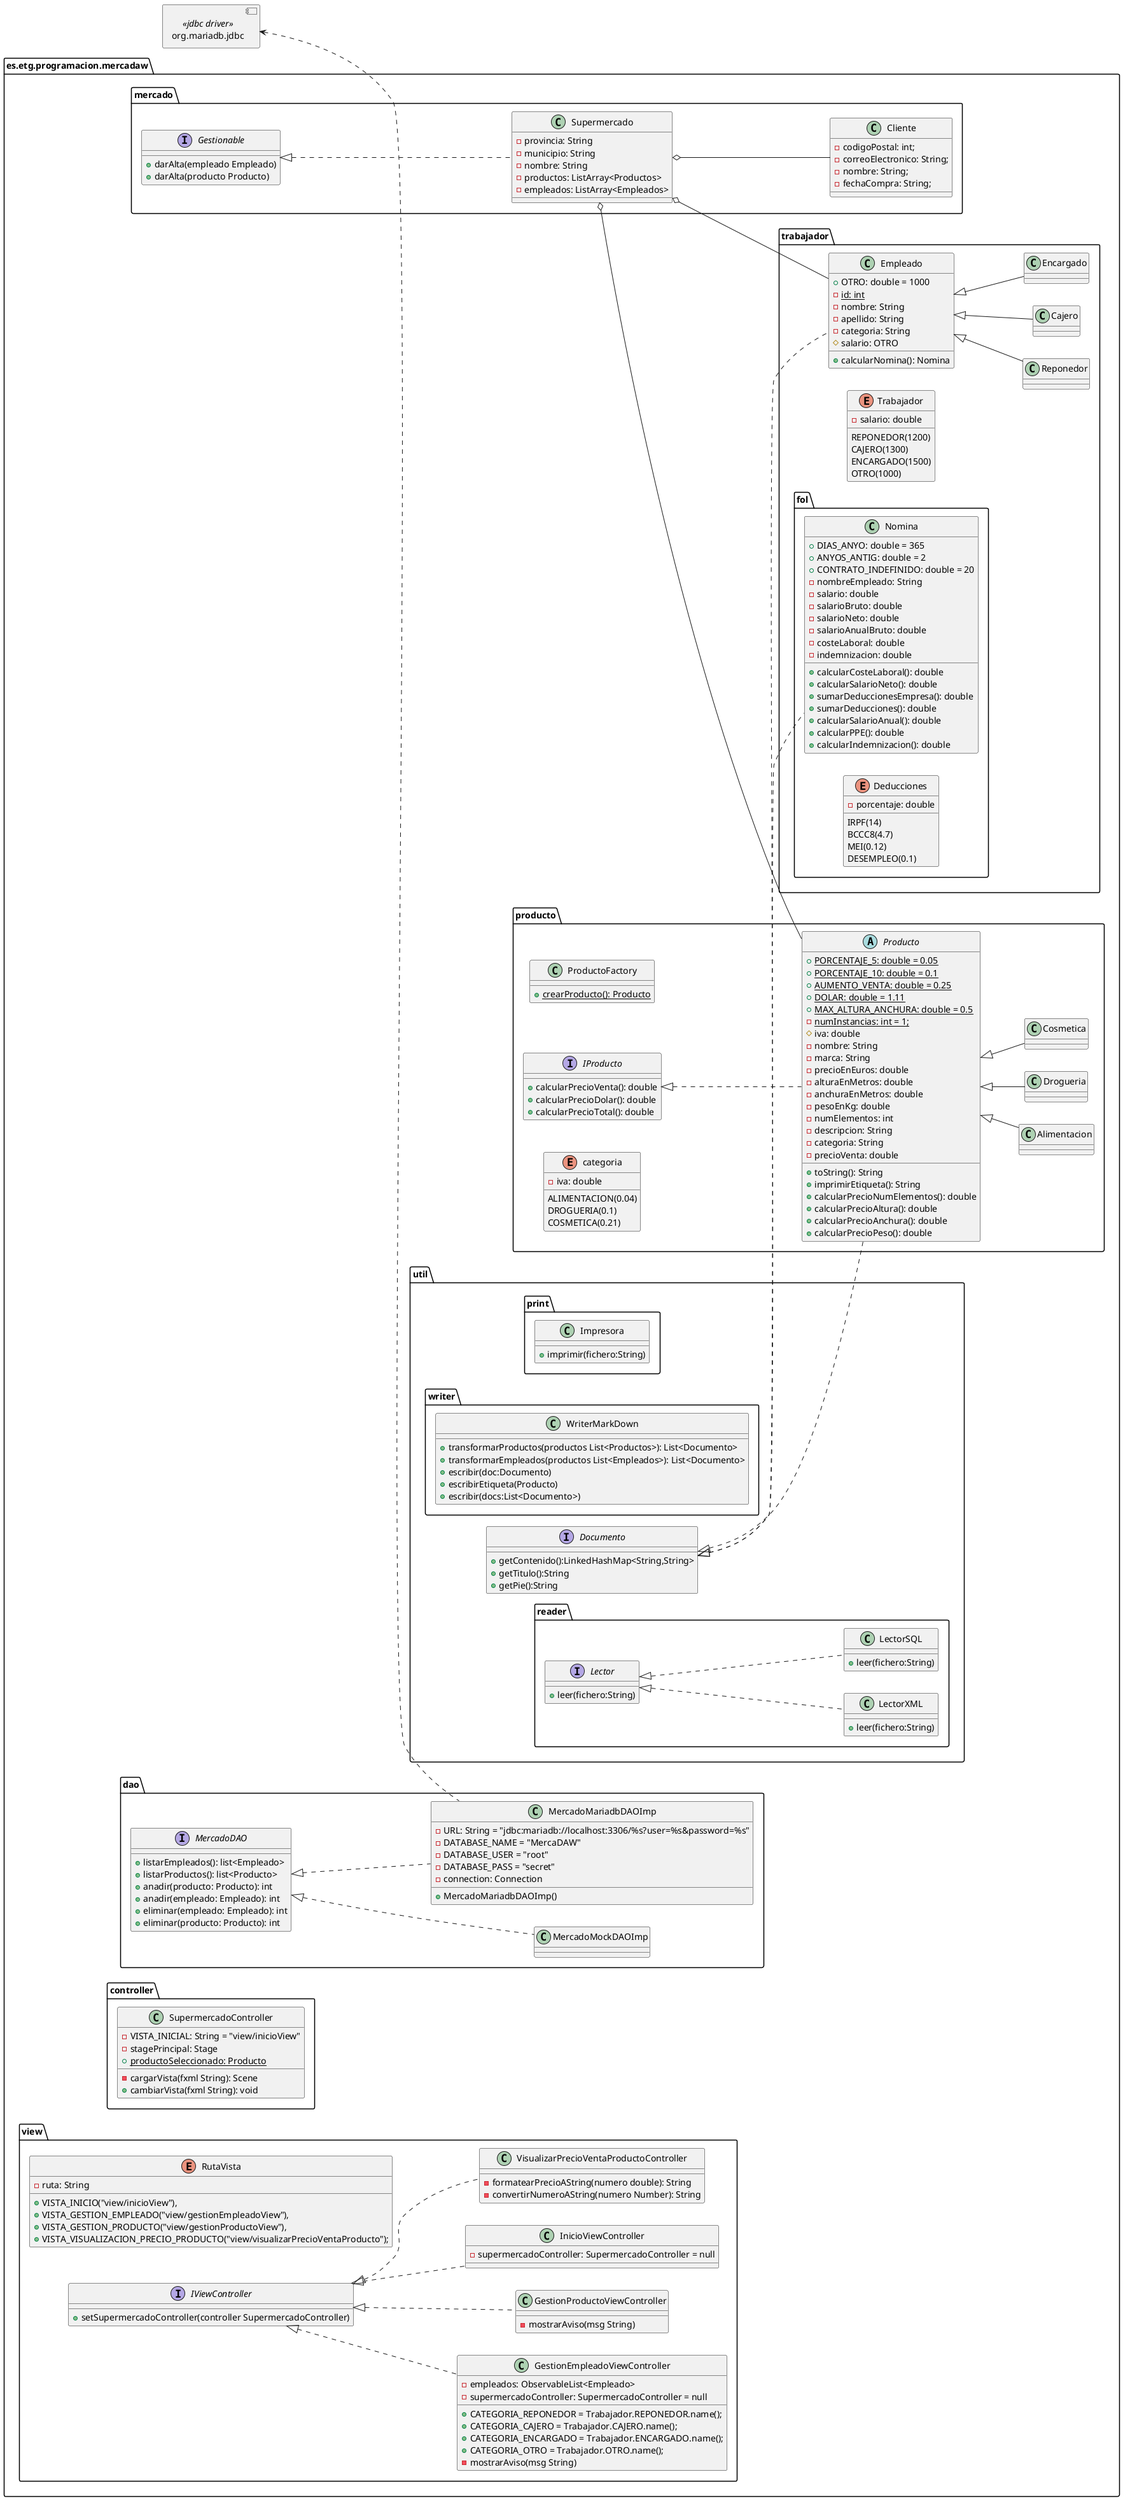 @startuml Diagrama clases Mercado
set separator none
allow_mixing
left to right direction
package es.etg.programacion.mercadaw{
    package mercado{
        class Supermercado{
            -provincia: String
            -municipio: String
            -nombre: String
            -productos: ListArray<Productos>
            -empleados: ListArray<Empleados>
        }       

        class Cliente{
            -codigoPostal: int;
            -correoElectronico: String;
            -nombre: String;
            -fechaCompra: String;
        }

        interface Gestionable{
            +darAlta(empleado Empleado)
            +darAlta(producto Producto)
        }

        Supermercado o-- Cliente
    }
    package producto{
        abstract Producto{
            +{static} PORCENTAJE_5: double = 0.05
            +{static} PORCENTAJE_10: double = 0.1
            +{static} AUMENTO_VENTA: double = 0.25
            +{static} DOLAR: double = 1.11
            +{static} MAX_ALTURA_ANCHURA: double = 0.5
            -{static} numInstancias: int = 1;
            #iva: double 
            -nombre: String
            -marca: String
            -precioEnEuros: double
            -alturaEnMetros: double
            -anchuraEnMetros: double
            -pesoEnKg: double
            -numElementos: int
            -descripcion: String
            -categoria: String
            -precioVenta: double
            +toString(): String
            +imprimirEtiqueta(): String
            +calcularPrecioNumElementos(): double
            +calcularPrecioAltura(): double
            +calcularPrecioAnchura(): double
            +calcularPrecioPeso(): double

        }
        class ProductoFactory{

            +{static}crearProducto(): Producto

        }
        interface IProducto{
            +calcularPrecioVenta(): double
            +calcularPrecioDolar(): double
            +calcularPrecioTotal(): double
        }
            
        enum categoria{
            ALIMENTACION(0.04)
            DROGUERIA(0.1)
            COSMETICA(0.21)
            -iva: double
        }
        class Alimentacion{

        }
        class Drogueria{

        }

        class Cosmetica{
        }
    
    }
    package trabajador{
        package fol{
            class Nomina{
                +DIAS_ANYO: double = 365
                +ANYOS_ANTIG: double = 2
                +CONTRATO_INDEFINIDO: double = 20
                -nombreEmpleado: String
                -salario: double
                -salarioBruto: double
                -salarioNeto: double
                -salarioAnualBruto: double
                -costeLaboral: double
                -indemnizacion: double
                +calcularCosteLaboral(): double
                +calcularSalarioNeto(): double
                +sumarDeduccionesEmpresa(): double
                +sumarDeducciones(): double
                +calcularSalarioAnual(): double
                +calcularPPE(): double
                +calcularIndemnizacion(): double

            }

            enum Deducciones{
                IRPF(14)
                BCCC8(4.7)
                MEI(0.12)
                DESEMPLEO(0.1)
                -porcentaje: double
            }
        }
        enum Trabajador{
            REPONEDOR(1200)
            CAJERO(1300)
            ENCARGADO(1500)
            OTRO(1000)
            -salario: double
        }
        class Empleado{
            +OTRO: double = 1000
            -{static} id: int
            -nombre: String
            -apellido: String
            -categoria: String
            #salario: OTRO
            +calcularNomina(): Nomina
        }
        class Reponedor{

        }
        class Cajero{

        }
        class Encargado{

        }
    }
    
    package util{
        interface Documento{
            +getContenido():LinkedHashMap<String,String>
            +getTitulo():String
            +getPie():String
        }
    package print{
        class Impresora{
            +imprimir(fichero:String)
        }
    }
    package writer{
        class WriterMarkDown{
            +transformarProductos(productos List<Productos>): List<Documento>
            +transformarEmpleados(productos List<Empleados>): List<Documento>
            +escribir(doc:Documento)
            +escribirEtiqueta(Producto)
            +escribir(docs:List<Documento>)
        }
    }
    package reader{
        interface Lector{
            +leer(fichero:String)
        }
        class LectorXML{
            +leer(fichero:String)
        }
        class LectorSQL{
            +leer(fichero:String)
        }
            Lector <|.. LectorXML
            Lector <|.. LectorSQL
    }
    Documento <|.. Producto
    Documento <|.. Empleado
    }
    package dao{
        interface MercadoDAO{

            +listarEmpleados(): list<Empleado>
            +listarProductos(): list<Producto>
            +anadir(producto: Producto): int
            +anadir(empleado: Empleado): int 
            +eliminar(empleado: Empleado): int
            +eliminar(producto: Producto): int


        }
        class MercadoMariadbDAOImp{
            -URL: String = "jdbc:mariadb://localhost:3306/%s?user=%s&password=%s"
            -DATABASE_NAME = "MercaDAW"
            -DATABASE_USER = "root"
            -DATABASE_PASS = "secret"
            -connection: Connection
            +MercadoMariadbDAOImp()
        }
    
    MercadoDAO <|.. MercadoMariadbDAOImp
    MercadoDAO <|.. MercadoMockDAOImp
    }
    package controller{
        class SupermercadoController{
            -VISTA_INICIAL: String = "view/inicioView"
            -stagePrincipal: Stage
            +{static} productoSeleccionado: Producto
            -cargarVista(fxml String): Scene
            +cambiarVista(fxml String): void
        }
    }

    package view{
        class GestionEmpleadoViewController{
            +CATEGORIA_REPONEDOR = Trabajador.REPONEDOR.name();
            +CATEGORIA_CAJERO = Trabajador.CAJERO.name();
            +CATEGORIA_ENCARGADO = Trabajador.ENCARGADO.name();
            +CATEGORIA_OTRO = Trabajador.OTRO.name();
            -empleados: ObservableList<Empleado>
            -supermercadoController: SupermercadoController = null
            -mostrarAviso(msg String)
        }

        class GestionProductoViewController{
            -mostrarAviso(msg String)
        }

        class InicioViewController{
            -supermercadoController: SupermercadoController = null
        }
        
        enum RutaVista{
            +VISTA_INICIO("view/inicioView"),
            +VISTA_GESTION_EMPLEADO("view/gestionEmpleadoView"),
            +VISTA_GESTION_PRODUCTO("view/gestionProductoView"),
            +VISTA_VISUALIZACION_PRECIO_PRODUCTO("view/visualizarPrecioVentaProducto");

            -ruta: String
        }

        interface IViewController{
            +setSupermercadoController(controller SupermercadoController)
        }

        class VisualizarPrecioVentaProductoController{
            -formatearPrecioAString(numero double): String
            -convertirNumeroAString(numero Number): String
        }
    IViewController <|.. VisualizarPrecioVentaProductoController
    IViewController <|.. GestionEmpleadoViewController
    IViewController <|.. GestionProductoViewController
    IViewController <|.. InicioViewController
    }
}
component "org.mariadb.jdbc"<<jdbc driver>> 

"org.mariadb.jdbc" <.. MercadoMariadbDAOImp




Supermercado o-- Producto
Supermercado o-- Empleado
IProducto <|.. Producto
Producto <|-- Alimentacion
Producto <|-- Drogueria
Producto <|-- Cosmetica
Empleado <|-- Reponedor
Empleado <|-- Cajero
Empleado <|-- Encargado
Gestionable <|.. Supermercado
Documento <|.. Nomina

@enduml